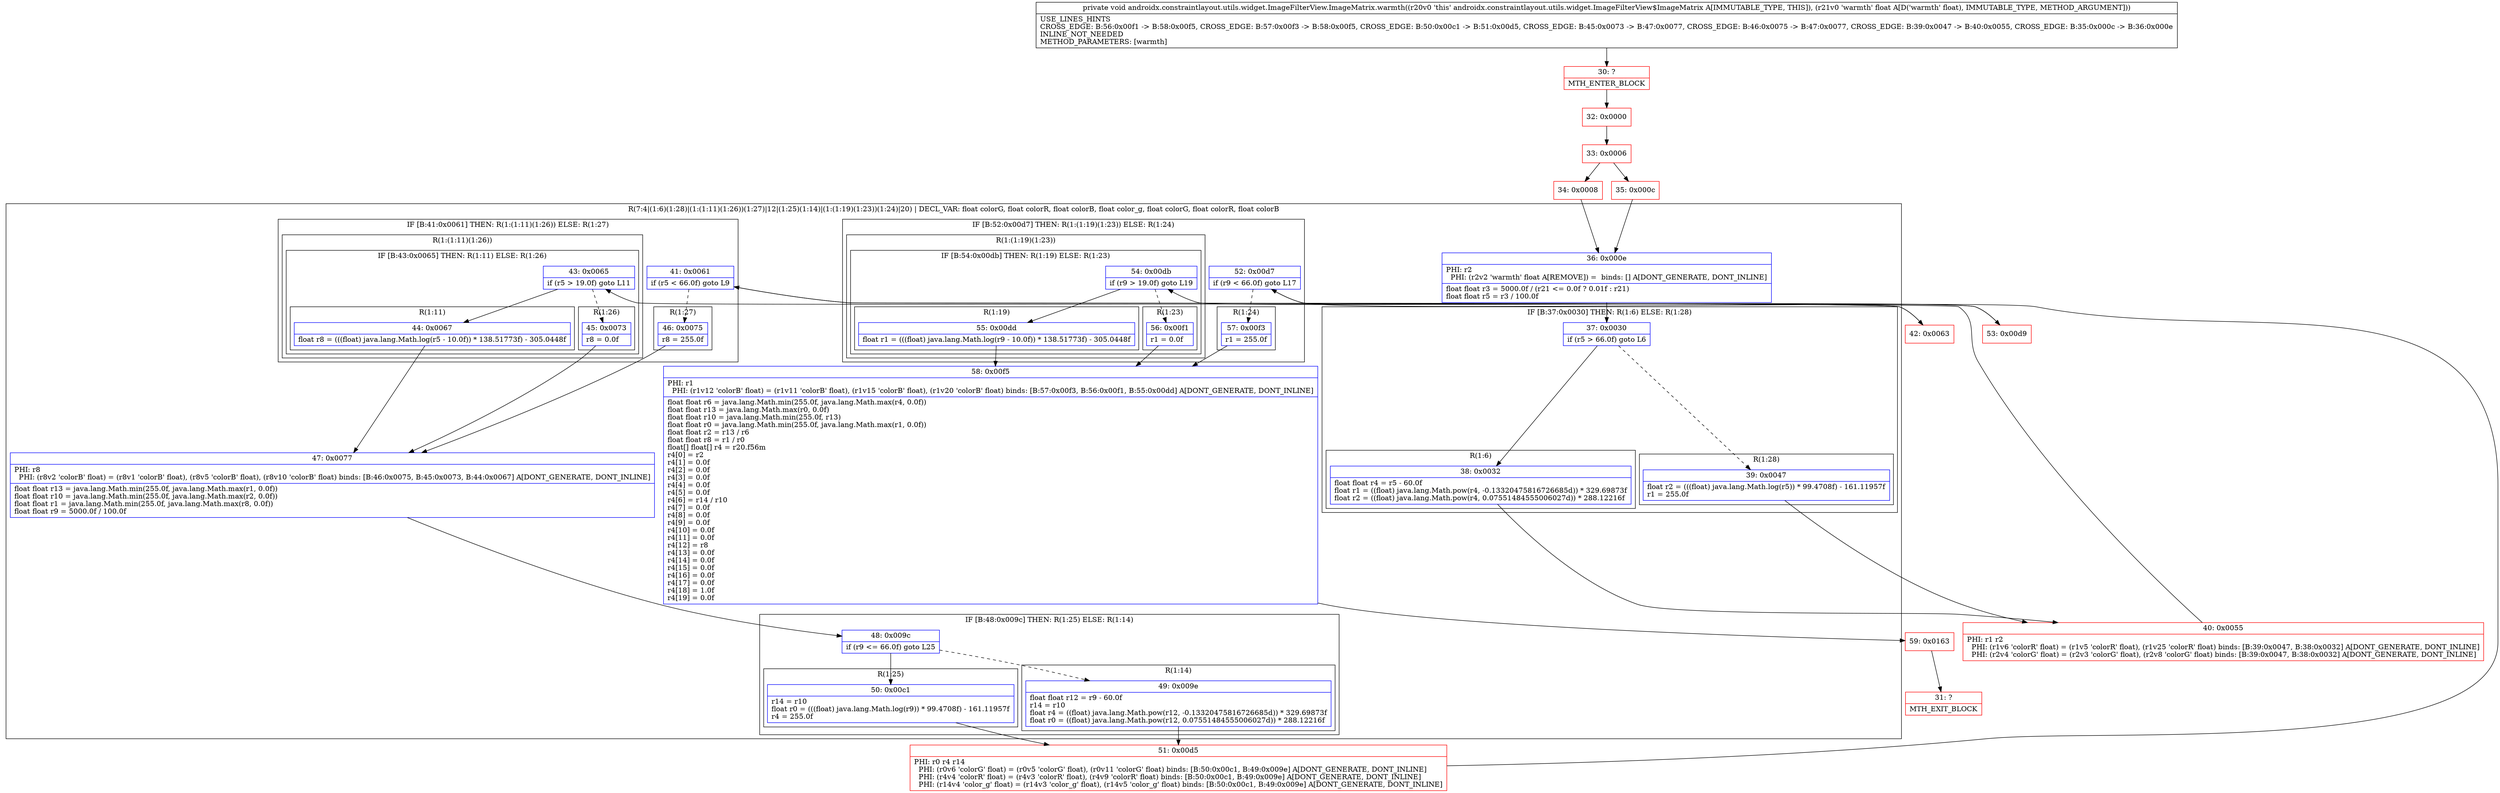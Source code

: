 digraph "CFG forandroidx.constraintlayout.utils.widget.ImageFilterView.ImageMatrix.warmth(F)V" {
subgraph cluster_Region_1890572904 {
label = "R(7:4|(1:6)(1:28)|(1:(1:11)(1:26))(1:27)|12|(1:25)(1:14)|(1:(1:19)(1:23))(1:24)|20) | DECL_VAR: float colorG, float colorR, float colorB, float color_g, float colorG, float colorR, float colorB\l";
node [shape=record,color=blue];
Node_36 [shape=record,label="{36\:\ 0x000e|PHI: r2 \l  PHI: (r2v2 'warmth' float A[REMOVE]) =  binds: [] A[DONT_GENERATE, DONT_INLINE]\l|float float r3 = 5000.0f \/ (r21 \<= 0.0f ? 0.01f : r21)\lfloat float r5 = r3 \/ 100.0f\l}"];
subgraph cluster_IfRegion_275000766 {
label = "IF [B:37:0x0030] THEN: R(1:6) ELSE: R(1:28)";
node [shape=record,color=blue];
Node_37 [shape=record,label="{37\:\ 0x0030|if (r5 \> 66.0f) goto L6\l}"];
subgraph cluster_Region_18372561 {
label = "R(1:6)";
node [shape=record,color=blue];
Node_38 [shape=record,label="{38\:\ 0x0032|float float r4 = r5 \- 60.0f\lfloat r1 = ((float) java.lang.Math.pow(r4, \-0.13320475816726685d)) * 329.69873f\lfloat r2 = ((float) java.lang.Math.pow(r4, 0.07551484555006027d)) * 288.12216f\l}"];
}
subgraph cluster_Region_444223109 {
label = "R(1:28)";
node [shape=record,color=blue];
Node_39 [shape=record,label="{39\:\ 0x0047|float r2 = (((float) java.lang.Math.log(r5)) * 99.4708f) \- 161.11957f\lr1 = 255.0f\l}"];
}
}
subgraph cluster_IfRegion_344501048 {
label = "IF [B:41:0x0061] THEN: R(1:(1:11)(1:26)) ELSE: R(1:27)";
node [shape=record,color=blue];
Node_41 [shape=record,label="{41\:\ 0x0061|if (r5 \< 66.0f) goto L9\l}"];
subgraph cluster_Region_234882891 {
label = "R(1:(1:11)(1:26))";
node [shape=record,color=blue];
subgraph cluster_IfRegion_632319434 {
label = "IF [B:43:0x0065] THEN: R(1:11) ELSE: R(1:26)";
node [shape=record,color=blue];
Node_43 [shape=record,label="{43\:\ 0x0065|if (r5 \> 19.0f) goto L11\l}"];
subgraph cluster_Region_1725235314 {
label = "R(1:11)";
node [shape=record,color=blue];
Node_44 [shape=record,label="{44\:\ 0x0067|float r8 = (((float) java.lang.Math.log(r5 \- 10.0f)) * 138.51773f) \- 305.0448f\l}"];
}
subgraph cluster_Region_2132003802 {
label = "R(1:26)";
node [shape=record,color=blue];
Node_45 [shape=record,label="{45\:\ 0x0073|r8 = 0.0f\l}"];
}
}
}
subgraph cluster_Region_773022795 {
label = "R(1:27)";
node [shape=record,color=blue];
Node_46 [shape=record,label="{46\:\ 0x0075|r8 = 255.0f\l}"];
}
}
Node_47 [shape=record,label="{47\:\ 0x0077|PHI: r8 \l  PHI: (r8v2 'colorB' float) = (r8v1 'colorB' float), (r8v5 'colorB' float), (r8v10 'colorB' float) binds: [B:46:0x0075, B:45:0x0073, B:44:0x0067] A[DONT_GENERATE, DONT_INLINE]\l|float float r13 = java.lang.Math.min(255.0f, java.lang.Math.max(r1, 0.0f))\lfloat float r10 = java.lang.Math.min(255.0f, java.lang.Math.max(r2, 0.0f))\lfloat float r1 = java.lang.Math.min(255.0f, java.lang.Math.max(r8, 0.0f))\lfloat float r9 = 5000.0f \/ 100.0f\l}"];
subgraph cluster_IfRegion_586642841 {
label = "IF [B:48:0x009c] THEN: R(1:25) ELSE: R(1:14)";
node [shape=record,color=blue];
Node_48 [shape=record,label="{48\:\ 0x009c|if (r9 \<= 66.0f) goto L25\l}"];
subgraph cluster_Region_1508583375 {
label = "R(1:25)";
node [shape=record,color=blue];
Node_50 [shape=record,label="{50\:\ 0x00c1|r14 = r10\lfloat r0 = (((float) java.lang.Math.log(r9)) * 99.4708f) \- 161.11957f\lr4 = 255.0f\l}"];
}
subgraph cluster_Region_401828368 {
label = "R(1:14)";
node [shape=record,color=blue];
Node_49 [shape=record,label="{49\:\ 0x009e|float float r12 = r9 \- 60.0f\lr14 = r10\lfloat r4 = ((float) java.lang.Math.pow(r12, \-0.13320475816726685d)) * 329.69873f\lfloat r0 = ((float) java.lang.Math.pow(r12, 0.07551484555006027d)) * 288.12216f\l}"];
}
}
subgraph cluster_IfRegion_1130051334 {
label = "IF [B:52:0x00d7] THEN: R(1:(1:19)(1:23)) ELSE: R(1:24)";
node [shape=record,color=blue];
Node_52 [shape=record,label="{52\:\ 0x00d7|if (r9 \< 66.0f) goto L17\l}"];
subgraph cluster_Region_1365869253 {
label = "R(1:(1:19)(1:23))";
node [shape=record,color=blue];
subgraph cluster_IfRegion_1133426173 {
label = "IF [B:54:0x00db] THEN: R(1:19) ELSE: R(1:23)";
node [shape=record,color=blue];
Node_54 [shape=record,label="{54\:\ 0x00db|if (r9 \> 19.0f) goto L19\l}"];
subgraph cluster_Region_1327625334 {
label = "R(1:19)";
node [shape=record,color=blue];
Node_55 [shape=record,label="{55\:\ 0x00dd|float r1 = (((float) java.lang.Math.log(r9 \- 10.0f)) * 138.51773f) \- 305.0448f\l}"];
}
subgraph cluster_Region_1276835195 {
label = "R(1:23)";
node [shape=record,color=blue];
Node_56 [shape=record,label="{56\:\ 0x00f1|r1 = 0.0f\l}"];
}
}
}
subgraph cluster_Region_1449335734 {
label = "R(1:24)";
node [shape=record,color=blue];
Node_57 [shape=record,label="{57\:\ 0x00f3|r1 = 255.0f\l}"];
}
}
Node_58 [shape=record,label="{58\:\ 0x00f5|PHI: r1 \l  PHI: (r1v12 'colorB' float) = (r1v11 'colorB' float), (r1v15 'colorB' float), (r1v20 'colorB' float) binds: [B:57:0x00f3, B:56:0x00f1, B:55:0x00dd] A[DONT_GENERATE, DONT_INLINE]\l|float float r6 = java.lang.Math.min(255.0f, java.lang.Math.max(r4, 0.0f))\lfloat float r13 = java.lang.Math.max(r0, 0.0f)\lfloat float r10 = java.lang.Math.min(255.0f, r13)\lfloat float r0 = java.lang.Math.min(255.0f, java.lang.Math.max(r1, 0.0f))\lfloat float r2 = r13 \/ r6\lfloat float r8 = r1 \/ r0\lfloat[] float[] r4 = r20.f56m\lr4[0] = r2\lr4[1] = 0.0f\lr4[2] = 0.0f\lr4[3] = 0.0f\lr4[4] = 0.0f\lr4[5] = 0.0f\lr4[6] = r14 \/ r10\lr4[7] = 0.0f\lr4[8] = 0.0f\lr4[9] = 0.0f\lr4[10] = 0.0f\lr4[11] = 0.0f\lr4[12] = r8\lr4[13] = 0.0f\lr4[14] = 0.0f\lr4[15] = 0.0f\lr4[16] = 0.0f\lr4[17] = 0.0f\lr4[18] = 1.0f\lr4[19] = 0.0f\l}"];
}
Node_30 [shape=record,color=red,label="{30\:\ ?|MTH_ENTER_BLOCK\l}"];
Node_32 [shape=record,color=red,label="{32\:\ 0x0000}"];
Node_33 [shape=record,color=red,label="{33\:\ 0x0006}"];
Node_34 [shape=record,color=red,label="{34\:\ 0x0008}"];
Node_40 [shape=record,color=red,label="{40\:\ 0x0055|PHI: r1 r2 \l  PHI: (r1v6 'colorR' float) = (r1v5 'colorR' float), (r1v25 'colorR' float) binds: [B:39:0x0047, B:38:0x0032] A[DONT_GENERATE, DONT_INLINE]\l  PHI: (r2v4 'colorG' float) = (r2v3 'colorG' float), (r2v8 'colorG' float) binds: [B:39:0x0047, B:38:0x0032] A[DONT_GENERATE, DONT_INLINE]\l}"];
Node_42 [shape=record,color=red,label="{42\:\ 0x0063}"];
Node_51 [shape=record,color=red,label="{51\:\ 0x00d5|PHI: r0 r4 r14 \l  PHI: (r0v6 'colorG' float) = (r0v5 'colorG' float), (r0v11 'colorG' float) binds: [B:50:0x00c1, B:49:0x009e] A[DONT_GENERATE, DONT_INLINE]\l  PHI: (r4v4 'colorR' float) = (r4v3 'colorR' float), (r4v9 'colorR' float) binds: [B:50:0x00c1, B:49:0x009e] A[DONT_GENERATE, DONT_INLINE]\l  PHI: (r14v4 'color_g' float) = (r14v3 'color_g' float), (r14v5 'color_g' float) binds: [B:50:0x00c1, B:49:0x009e] A[DONT_GENERATE, DONT_INLINE]\l}"];
Node_53 [shape=record,color=red,label="{53\:\ 0x00d9}"];
Node_59 [shape=record,color=red,label="{59\:\ 0x0163}"];
Node_31 [shape=record,color=red,label="{31\:\ ?|MTH_EXIT_BLOCK\l}"];
Node_35 [shape=record,color=red,label="{35\:\ 0x000c}"];
MethodNode[shape=record,label="{private void androidx.constraintlayout.utils.widget.ImageFilterView.ImageMatrix.warmth((r20v0 'this' androidx.constraintlayout.utils.widget.ImageFilterView$ImageMatrix A[IMMUTABLE_TYPE, THIS]), (r21v0 'warmth' float A[D('warmth' float), IMMUTABLE_TYPE, METHOD_ARGUMENT]))  | USE_LINES_HINTS\lCROSS_EDGE: B:56:0x00f1 \-\> B:58:0x00f5, CROSS_EDGE: B:57:0x00f3 \-\> B:58:0x00f5, CROSS_EDGE: B:50:0x00c1 \-\> B:51:0x00d5, CROSS_EDGE: B:45:0x0073 \-\> B:47:0x0077, CROSS_EDGE: B:46:0x0075 \-\> B:47:0x0077, CROSS_EDGE: B:39:0x0047 \-\> B:40:0x0055, CROSS_EDGE: B:35:0x000c \-\> B:36:0x000e\lINLINE_NOT_NEEDED\lMETHOD_PARAMETERS: [warmth]\l}"];
MethodNode -> Node_30;Node_36 -> Node_37;
Node_37 -> Node_38;
Node_37 -> Node_39[style=dashed];
Node_38 -> Node_40;
Node_39 -> Node_40;
Node_41 -> Node_42;
Node_41 -> Node_46[style=dashed];
Node_43 -> Node_44;
Node_43 -> Node_45[style=dashed];
Node_44 -> Node_47;
Node_45 -> Node_47;
Node_46 -> Node_47;
Node_47 -> Node_48;
Node_48 -> Node_49[style=dashed];
Node_48 -> Node_50;
Node_50 -> Node_51;
Node_49 -> Node_51;
Node_52 -> Node_53;
Node_52 -> Node_57[style=dashed];
Node_54 -> Node_55;
Node_54 -> Node_56[style=dashed];
Node_55 -> Node_58;
Node_56 -> Node_58;
Node_57 -> Node_58;
Node_58 -> Node_59;
Node_30 -> Node_32;
Node_32 -> Node_33;
Node_33 -> Node_34;
Node_33 -> Node_35;
Node_34 -> Node_36;
Node_40 -> Node_41;
Node_42 -> Node_43;
Node_51 -> Node_52;
Node_53 -> Node_54;
Node_59 -> Node_31;
Node_35 -> Node_36;
}

